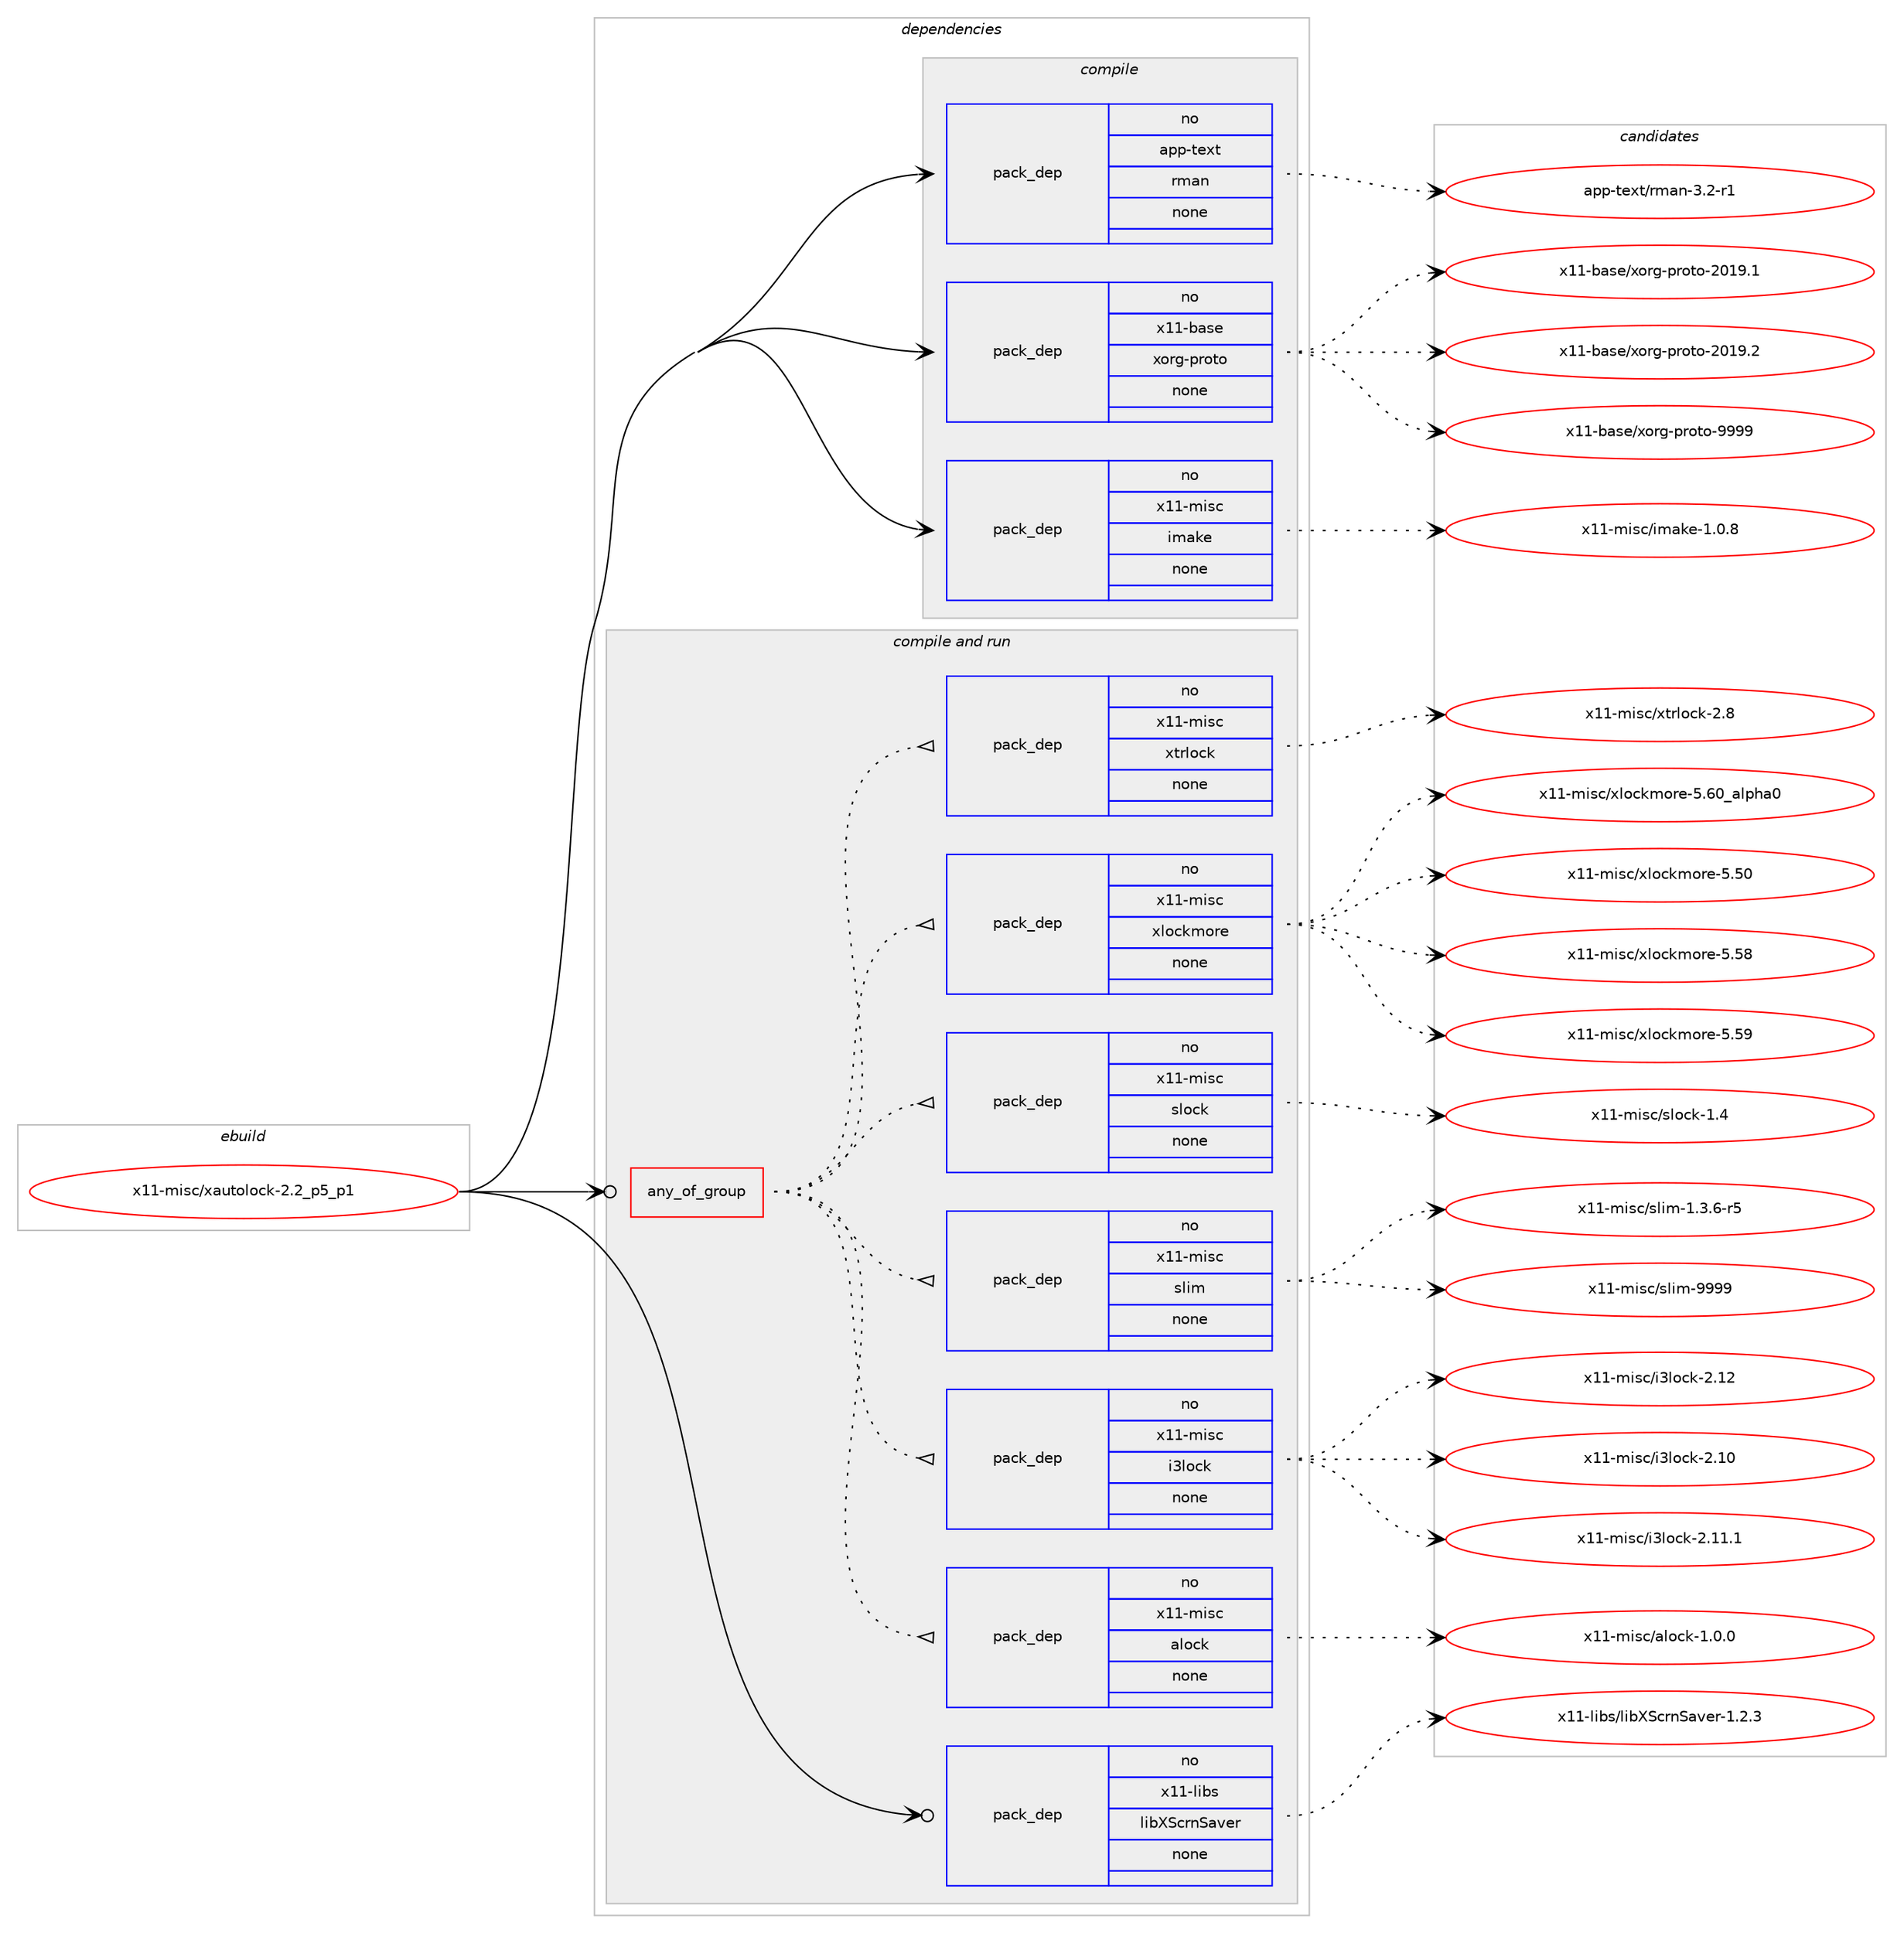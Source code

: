 digraph prolog {

# *************
# Graph options
# *************

newrank=true;
concentrate=true;
compound=true;
graph [rankdir=LR,fontname=Helvetica,fontsize=10,ranksep=1.5];#, ranksep=2.5, nodesep=0.2];
edge  [arrowhead=vee];
node  [fontname=Helvetica,fontsize=10];

# **********
# The ebuild
# **********

subgraph cluster_leftcol {
color=gray;
rank=same;
label=<<i>ebuild</i>>;
id [label="x11-misc/xautolock-2.2_p5_p1", color=red, width=4, href="../x11-misc/xautolock-2.2_p5_p1.svg"];
}

# ****************
# The dependencies
# ****************

subgraph cluster_midcol {
color=gray;
label=<<i>dependencies</i>>;
subgraph cluster_compile {
fillcolor="#eeeeee";
style=filled;
label=<<i>compile</i>>;
subgraph pack684631 {
dependency921394 [label=<<TABLE BORDER="0" CELLBORDER="1" CELLSPACING="0" CELLPADDING="4" WIDTH="220"><TR><TD ROWSPAN="6" CELLPADDING="30">pack_dep</TD></TR><TR><TD WIDTH="110">no</TD></TR><TR><TD>app-text</TD></TR><TR><TD>rman</TD></TR><TR><TD>none</TD></TR><TR><TD></TD></TR></TABLE>>, shape=none, color=blue];
}
id:e -> dependency921394:w [weight=20,style="solid",arrowhead="vee"];
subgraph pack684632 {
dependency921395 [label=<<TABLE BORDER="0" CELLBORDER="1" CELLSPACING="0" CELLPADDING="4" WIDTH="220"><TR><TD ROWSPAN="6" CELLPADDING="30">pack_dep</TD></TR><TR><TD WIDTH="110">no</TD></TR><TR><TD>x11-base</TD></TR><TR><TD>xorg-proto</TD></TR><TR><TD>none</TD></TR><TR><TD></TD></TR></TABLE>>, shape=none, color=blue];
}
id:e -> dependency921395:w [weight=20,style="solid",arrowhead="vee"];
subgraph pack684633 {
dependency921396 [label=<<TABLE BORDER="0" CELLBORDER="1" CELLSPACING="0" CELLPADDING="4" WIDTH="220"><TR><TD ROWSPAN="6" CELLPADDING="30">pack_dep</TD></TR><TR><TD WIDTH="110">no</TD></TR><TR><TD>x11-misc</TD></TR><TR><TD>imake</TD></TR><TR><TD>none</TD></TR><TR><TD></TD></TR></TABLE>>, shape=none, color=blue];
}
id:e -> dependency921396:w [weight=20,style="solid",arrowhead="vee"];
}
subgraph cluster_compileandrun {
fillcolor="#eeeeee";
style=filled;
label=<<i>compile and run</i>>;
subgraph any16114 {
dependency921397 [label=<<TABLE BORDER="0" CELLBORDER="1" CELLSPACING="0" CELLPADDING="4"><TR><TD CELLPADDING="10">any_of_group</TD></TR></TABLE>>, shape=none, color=red];subgraph pack684634 {
dependency921398 [label=<<TABLE BORDER="0" CELLBORDER="1" CELLSPACING="0" CELLPADDING="4" WIDTH="220"><TR><TD ROWSPAN="6" CELLPADDING="30">pack_dep</TD></TR><TR><TD WIDTH="110">no</TD></TR><TR><TD>x11-misc</TD></TR><TR><TD>alock</TD></TR><TR><TD>none</TD></TR><TR><TD></TD></TR></TABLE>>, shape=none, color=blue];
}
dependency921397:e -> dependency921398:w [weight=20,style="dotted",arrowhead="oinv"];
subgraph pack684635 {
dependency921399 [label=<<TABLE BORDER="0" CELLBORDER="1" CELLSPACING="0" CELLPADDING="4" WIDTH="220"><TR><TD ROWSPAN="6" CELLPADDING="30">pack_dep</TD></TR><TR><TD WIDTH="110">no</TD></TR><TR><TD>x11-misc</TD></TR><TR><TD>i3lock</TD></TR><TR><TD>none</TD></TR><TR><TD></TD></TR></TABLE>>, shape=none, color=blue];
}
dependency921397:e -> dependency921399:w [weight=20,style="dotted",arrowhead="oinv"];
subgraph pack684636 {
dependency921400 [label=<<TABLE BORDER="0" CELLBORDER="1" CELLSPACING="0" CELLPADDING="4" WIDTH="220"><TR><TD ROWSPAN="6" CELLPADDING="30">pack_dep</TD></TR><TR><TD WIDTH="110">no</TD></TR><TR><TD>x11-misc</TD></TR><TR><TD>slim</TD></TR><TR><TD>none</TD></TR><TR><TD></TD></TR></TABLE>>, shape=none, color=blue];
}
dependency921397:e -> dependency921400:w [weight=20,style="dotted",arrowhead="oinv"];
subgraph pack684637 {
dependency921401 [label=<<TABLE BORDER="0" CELLBORDER="1" CELLSPACING="0" CELLPADDING="4" WIDTH="220"><TR><TD ROWSPAN="6" CELLPADDING="30">pack_dep</TD></TR><TR><TD WIDTH="110">no</TD></TR><TR><TD>x11-misc</TD></TR><TR><TD>slock</TD></TR><TR><TD>none</TD></TR><TR><TD></TD></TR></TABLE>>, shape=none, color=blue];
}
dependency921397:e -> dependency921401:w [weight=20,style="dotted",arrowhead="oinv"];
subgraph pack684638 {
dependency921402 [label=<<TABLE BORDER="0" CELLBORDER="1" CELLSPACING="0" CELLPADDING="4" WIDTH="220"><TR><TD ROWSPAN="6" CELLPADDING="30">pack_dep</TD></TR><TR><TD WIDTH="110">no</TD></TR><TR><TD>x11-misc</TD></TR><TR><TD>xlockmore</TD></TR><TR><TD>none</TD></TR><TR><TD></TD></TR></TABLE>>, shape=none, color=blue];
}
dependency921397:e -> dependency921402:w [weight=20,style="dotted",arrowhead="oinv"];
subgraph pack684639 {
dependency921403 [label=<<TABLE BORDER="0" CELLBORDER="1" CELLSPACING="0" CELLPADDING="4" WIDTH="220"><TR><TD ROWSPAN="6" CELLPADDING="30">pack_dep</TD></TR><TR><TD WIDTH="110">no</TD></TR><TR><TD>x11-misc</TD></TR><TR><TD>xtrlock</TD></TR><TR><TD>none</TD></TR><TR><TD></TD></TR></TABLE>>, shape=none, color=blue];
}
dependency921397:e -> dependency921403:w [weight=20,style="dotted",arrowhead="oinv"];
}
id:e -> dependency921397:w [weight=20,style="solid",arrowhead="odotvee"];
subgraph pack684640 {
dependency921404 [label=<<TABLE BORDER="0" CELLBORDER="1" CELLSPACING="0" CELLPADDING="4" WIDTH="220"><TR><TD ROWSPAN="6" CELLPADDING="30">pack_dep</TD></TR><TR><TD WIDTH="110">no</TD></TR><TR><TD>x11-libs</TD></TR><TR><TD>libXScrnSaver</TD></TR><TR><TD>none</TD></TR><TR><TD></TD></TR></TABLE>>, shape=none, color=blue];
}
id:e -> dependency921404:w [weight=20,style="solid",arrowhead="odotvee"];
}
subgraph cluster_run {
fillcolor="#eeeeee";
style=filled;
label=<<i>run</i>>;
}
}

# **************
# The candidates
# **************

subgraph cluster_choices {
rank=same;
color=gray;
label=<<i>candidates</i>>;

subgraph choice684631 {
color=black;
nodesep=1;
choice97112112451161011201164711410997110455146504511449 [label="app-text/rman-3.2-r1", color=red, width=4,href="../app-text/rman-3.2-r1.svg"];
dependency921394:e -> choice97112112451161011201164711410997110455146504511449:w [style=dotted,weight="100"];
}
subgraph choice684632 {
color=black;
nodesep=1;
choice1204949459897115101471201111141034511211411111611145504849574649 [label="x11-base/xorg-proto-2019.1", color=red, width=4,href="../x11-base/xorg-proto-2019.1.svg"];
choice1204949459897115101471201111141034511211411111611145504849574650 [label="x11-base/xorg-proto-2019.2", color=red, width=4,href="../x11-base/xorg-proto-2019.2.svg"];
choice120494945989711510147120111114103451121141111161114557575757 [label="x11-base/xorg-proto-9999", color=red, width=4,href="../x11-base/xorg-proto-9999.svg"];
dependency921395:e -> choice1204949459897115101471201111141034511211411111611145504849574649:w [style=dotted,weight="100"];
dependency921395:e -> choice1204949459897115101471201111141034511211411111611145504849574650:w [style=dotted,weight="100"];
dependency921395:e -> choice120494945989711510147120111114103451121141111161114557575757:w [style=dotted,weight="100"];
}
subgraph choice684633 {
color=black;
nodesep=1;
choice120494945109105115994710510997107101454946484656 [label="x11-misc/imake-1.0.8", color=red, width=4,href="../x11-misc/imake-1.0.8.svg"];
dependency921396:e -> choice120494945109105115994710510997107101454946484656:w [style=dotted,weight="100"];
}
subgraph choice684634 {
color=black;
nodesep=1;
choice12049494510910511599479710811199107454946484648 [label="x11-misc/alock-1.0.0", color=red, width=4,href="../x11-misc/alock-1.0.0.svg"];
dependency921398:e -> choice12049494510910511599479710811199107454946484648:w [style=dotted,weight="100"];
}
subgraph choice684635 {
color=black;
nodesep=1;
choice120494945109105115994710551108111991074550464948 [label="x11-misc/i3lock-2.10", color=red, width=4,href="../x11-misc/i3lock-2.10.svg"];
choice1204949451091051159947105511081119910745504649494649 [label="x11-misc/i3lock-2.11.1", color=red, width=4,href="../x11-misc/i3lock-2.11.1.svg"];
choice120494945109105115994710551108111991074550464950 [label="x11-misc/i3lock-2.12", color=red, width=4,href="../x11-misc/i3lock-2.12.svg"];
dependency921399:e -> choice120494945109105115994710551108111991074550464948:w [style=dotted,weight="100"];
dependency921399:e -> choice1204949451091051159947105511081119910745504649494649:w [style=dotted,weight="100"];
dependency921399:e -> choice120494945109105115994710551108111991074550464950:w [style=dotted,weight="100"];
}
subgraph choice684636 {
color=black;
nodesep=1;
choice12049494510910511599471151081051094549465146544511453 [label="x11-misc/slim-1.3.6-r5", color=red, width=4,href="../x11-misc/slim-1.3.6-r5.svg"];
choice12049494510910511599471151081051094557575757 [label="x11-misc/slim-9999", color=red, width=4,href="../x11-misc/slim-9999.svg"];
dependency921400:e -> choice12049494510910511599471151081051094549465146544511453:w [style=dotted,weight="100"];
dependency921400:e -> choice12049494510910511599471151081051094557575757:w [style=dotted,weight="100"];
}
subgraph choice684637 {
color=black;
nodesep=1;
choice12049494510910511599471151081119910745494652 [label="x11-misc/slock-1.4", color=red, width=4,href="../x11-misc/slock-1.4.svg"];
dependency921401:e -> choice12049494510910511599471151081119910745494652:w [style=dotted,weight="100"];
}
subgraph choice684638 {
color=black;
nodesep=1;
choice1204949451091051159947120108111991071091111141014553465348 [label="x11-misc/xlockmore-5.50", color=red, width=4,href="../x11-misc/xlockmore-5.50.svg"];
choice1204949451091051159947120108111991071091111141014553465356 [label="x11-misc/xlockmore-5.58", color=red, width=4,href="../x11-misc/xlockmore-5.58.svg"];
choice1204949451091051159947120108111991071091111141014553465357 [label="x11-misc/xlockmore-5.59", color=red, width=4,href="../x11-misc/xlockmore-5.59.svg"];
choice120494945109105115994712010811199107109111114101455346544895971081121049748 [label="x11-misc/xlockmore-5.60_alpha0", color=red, width=4,href="../x11-misc/xlockmore-5.60_alpha0.svg"];
dependency921402:e -> choice1204949451091051159947120108111991071091111141014553465348:w [style=dotted,weight="100"];
dependency921402:e -> choice1204949451091051159947120108111991071091111141014553465356:w [style=dotted,weight="100"];
dependency921402:e -> choice1204949451091051159947120108111991071091111141014553465357:w [style=dotted,weight="100"];
dependency921402:e -> choice120494945109105115994712010811199107109111114101455346544895971081121049748:w [style=dotted,weight="100"];
}
subgraph choice684639 {
color=black;
nodesep=1;
choice12049494510910511599471201161141081119910745504656 [label="x11-misc/xtrlock-2.8", color=red, width=4,href="../x11-misc/xtrlock-2.8.svg"];
dependency921403:e -> choice12049494510910511599471201161141081119910745504656:w [style=dotted,weight="100"];
}
subgraph choice684640 {
color=black;
nodesep=1;
choice1204949451081059811547108105988883991141108397118101114454946504651 [label="x11-libs/libXScrnSaver-1.2.3", color=red, width=4,href="../x11-libs/libXScrnSaver-1.2.3.svg"];
dependency921404:e -> choice1204949451081059811547108105988883991141108397118101114454946504651:w [style=dotted,weight="100"];
}
}

}
